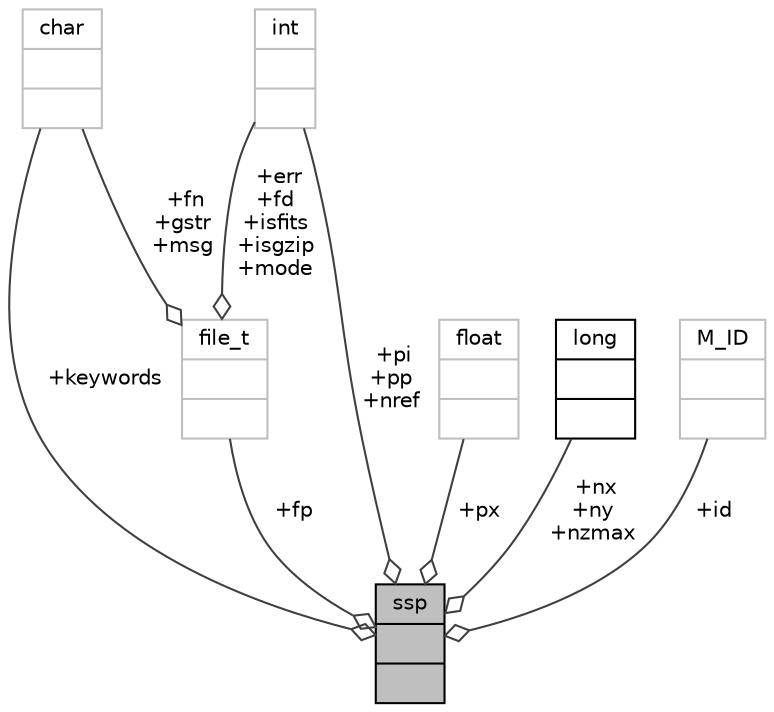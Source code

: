 digraph "ssp"
{
 // INTERACTIVE_SVG=YES
  bgcolor="transparent";
  edge [fontname="Helvetica",fontsize="10",labelfontname="Helvetica",labelfontsize="10"];
  node [fontname="Helvetica",fontsize="10",shape=record];
  Node12 [label="{ssp\n||}",height=0.2,width=0.4,color="black", fillcolor="grey75", style="filled", fontcolor="black"];
  Node13 -> Node12 [color="grey25",fontsize="10",style="solid",label=" +fp" ,arrowhead="odiamond",fontname="Helvetica"];
  Node13 [label="{file_t\n||}",height=0.2,width=0.4,color="grey75"];
  Node14 -> Node13 [color="grey25",fontsize="10",style="solid",label=" +fn\n+gstr\n+msg" ,arrowhead="odiamond",fontname="Helvetica"];
  Node14 [label="{char\n||}",height=0.2,width=0.4,color="grey75"];
  Node15 -> Node13 [color="grey25",fontsize="10",style="solid",label=" +err\n+fd\n+isfits\n+isgzip\n+mode" ,arrowhead="odiamond",fontname="Helvetica"];
  Node15 [label="{int\n||}",height=0.2,width=0.4,color="grey75"];
  Node14 -> Node12 [color="grey25",fontsize="10",style="solid",label=" +keywords" ,arrowhead="odiamond",fontname="Helvetica"];
  Node17 -> Node12 [color="grey25",fontsize="10",style="solid",label=" +px" ,arrowhead="odiamond",fontname="Helvetica"];
  Node17 [label="{float\n||}",height=0.2,width=0.4,color="grey75"];
  Node15 -> Node12 [color="grey25",fontsize="10",style="solid",label=" +pi\n+pp\n+nref" ,arrowhead="odiamond",fontname="Helvetica"];
  Node18 -> Node12 [color="grey25",fontsize="10",style="solid",label=" +nx\n+ny\n+nzmax" ,arrowhead="odiamond",fontname="Helvetica"];
  Node18 [label="{long\n||}",height=0.2,width=0.4,color="black",URL="$d7/d63/classlong.html"];
  Node19 -> Node12 [color="grey25",fontsize="10",style="solid",label=" +id" ,arrowhead="odiamond",fontname="Helvetica"];
  Node19 [label="{M_ID\n||}",height=0.2,width=0.4,color="grey75"];
}
